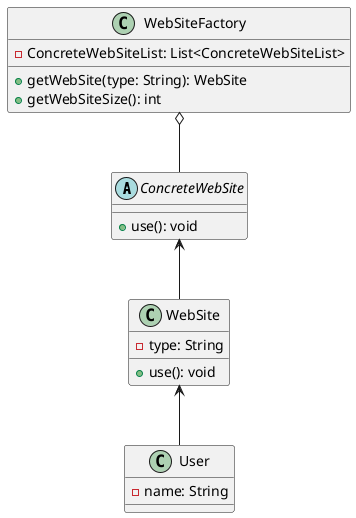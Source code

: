 @startuml

abstract class ConcreteWebSite{
    + use(): void
}

class WebSite{
    - type: String
    + use(): void
}

class WebSiteFactory{
    - ConcreteWebSiteList: List<ConcreteWebSiteList>
    + getWebSite(type: String): WebSite
    + getWebSiteSize(): int
}
class User{
    - name: String
}
ConcreteWebSite <-- WebSite
WebSiteFactory o-- ConcreteWebSite
WebSite <-- User

@enduml